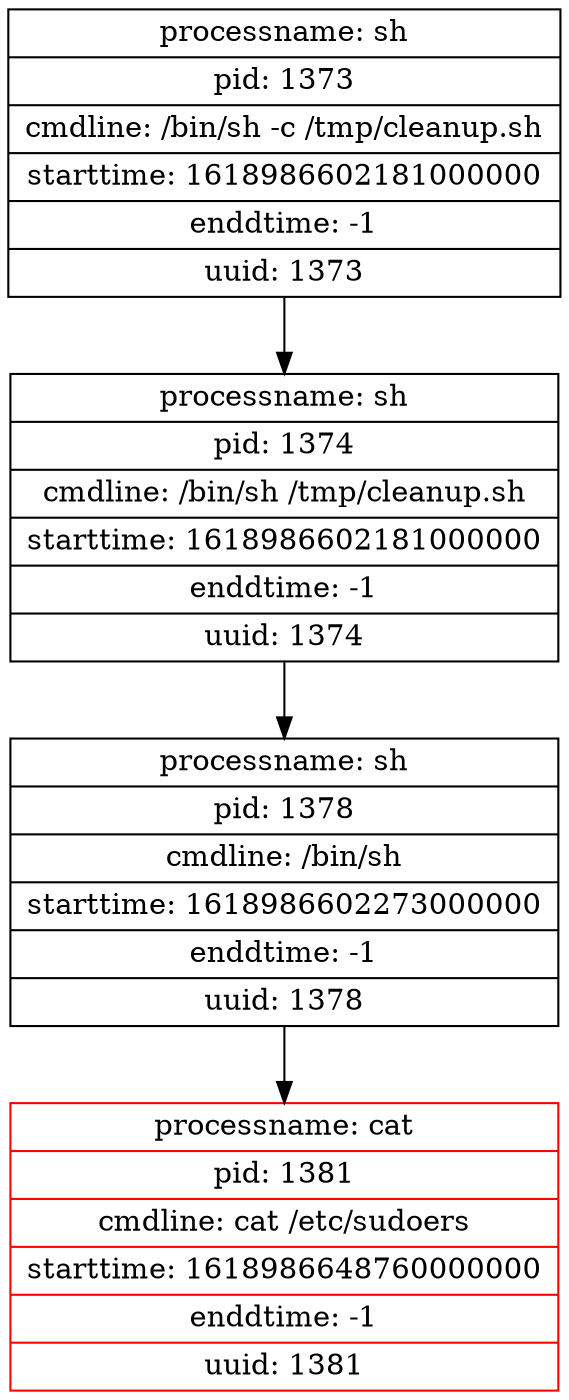 digraph graph1 {
node [shape = record];
table180 [label = "{<head>processname: cat | pid: 1381 | cmdline: cat /etc/sudoers | starttime: 1618986648760000000 | enddtime: -1 | uuid: 1381}", color = red];
node [shape = record];
table172 [label = "{<head>processname: sh | pid: 1378 | cmdline: /bin/sh | starttime: 1618986602273000000 | enddtime: -1 | uuid: 1378}"];
table172 -> table180;
node [shape = record];
table165 [label = "{<head>processname: sh | pid: 1374 | cmdline: /bin/sh /tmp/cleanup.sh | starttime: 1618986602181000000 | enddtime: -1 | uuid: 1374}"];
table165 -> table172;
node [shape = record];
table163 [label = "{<head>processname: sh | pid: 1373 | cmdline: /bin/sh -c /tmp/cleanup.sh | starttime: 1618986602181000000 | enddtime: -1 | uuid: 1373}"];
table163 -> table165;
}

